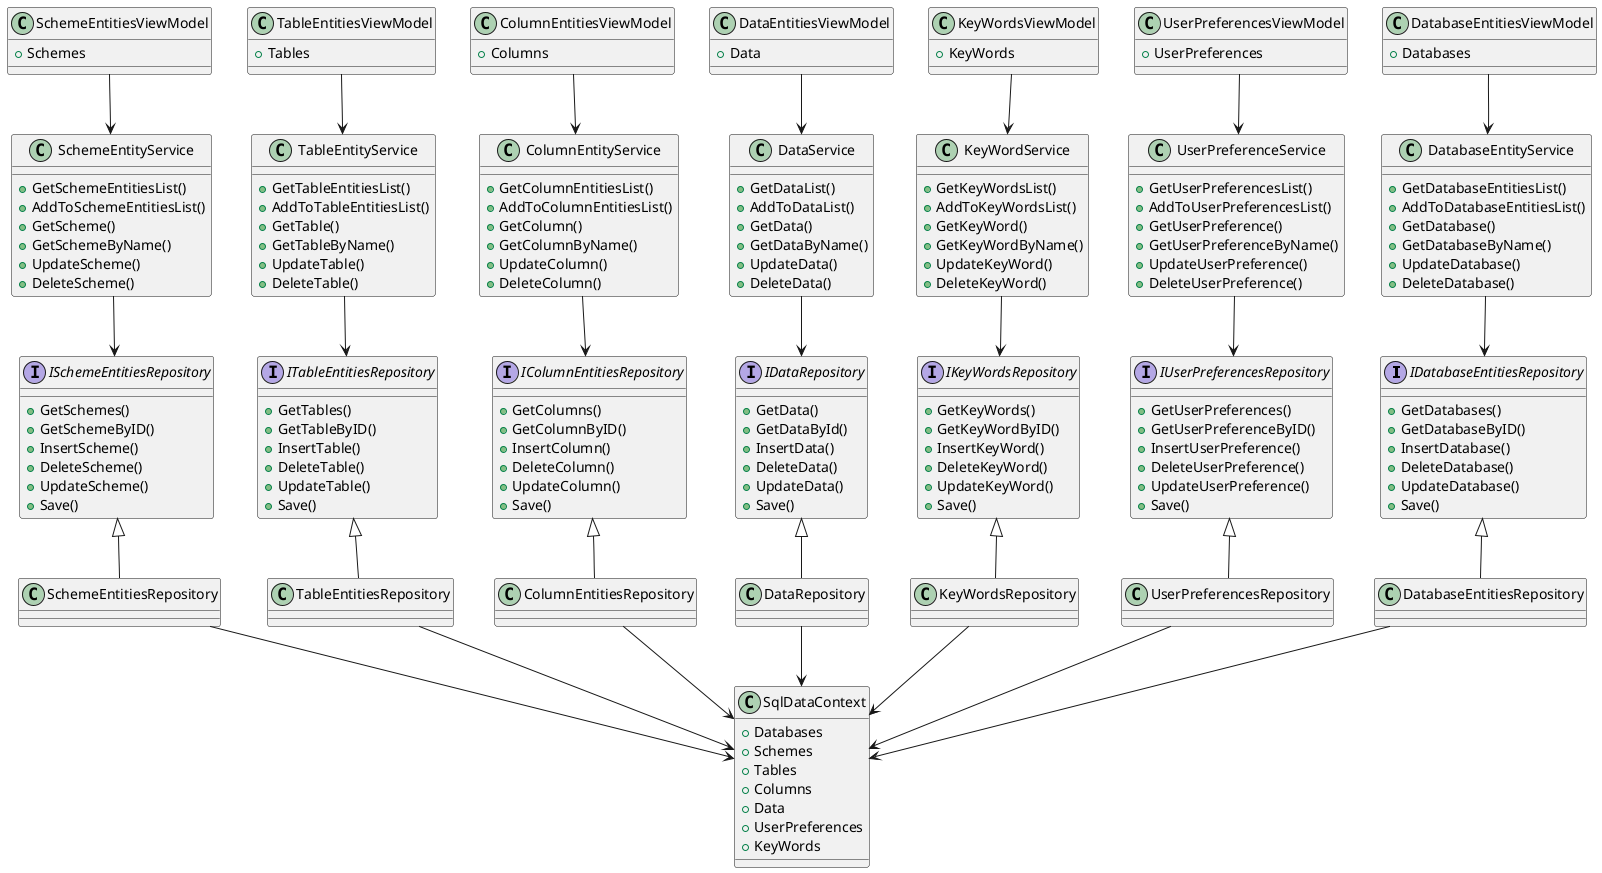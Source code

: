 @startuml Class Diagram
interface IDatabaseEntitiesRepository{
    +GetDatabases()
    +GetDatabaseByID()
    +InsertDatabase()
    +DeleteDatabase()
    +UpdateDatabase()
    +Save()
}
interface ISchemeEntitiesRepository{
    +GetSchemes()
    +GetSchemeByID()
    +InsertScheme()
    +DeleteScheme()
    +UpdateScheme()
    +Save()
}
interface ITableEntitiesRepository{
    +GetTables()
    +GetTableByID()
    +InsertTable()
    +DeleteTable()
    +UpdateTable()
    +Save()
}
interface IColumnEntitiesRepository{
    +GetColumns()
    +GetColumnByID()
    +InsertColumn()
    +DeleteColumn()
    +UpdateColumn()
    +Save()
}
interface IDataRepository{
    +GetData()
    +GetDataById()
    +InsertData()
    +DeleteData()
    +UpdateData()
    +Save()
}
interface IKeyWordsRepository{
    +GetKeyWords()
    +GetKeyWordByID()
    +InsertKeyWord()
    +DeleteKeyWord()
    +UpdateKeyWord()
    +Save()
}
interface IUserPreferencesRepository{
    +GetUserPreferences()
    +GetUserPreferenceByID()
    +InsertUserPreference()
    +DeleteUserPreference()
    +UpdateUserPreference()
    +Save()
}
class DatabaseEntitiesRepository
class SchemeEntitiesRepository
class TableEntitiesRepository
class ColumnEntitiesRepository
class DataRepository
class KeyWordsRepository
class UserPreferencesRepository
class SqlDataContext{
    +Databases
    +Schemes
    +Tables
    +Columns
    +Data
    +UserPreferences
    +KeyWords
}
class DatabaseEntityService{
    +GetDatabaseEntitiesList()
    +AddToDatabaseEntitiesList()
    +GetDatabase()
    +GetDatabaseByName()
    +UpdateDatabase()
    +DeleteDatabase()
}
class SchemeEntityService{
    +GetSchemeEntitiesList()
    +AddToSchemeEntitiesList()
    +GetScheme()
    +GetSchemeByName()
    +UpdateScheme()
    +DeleteScheme()
}
class TableEntityService{
    +GetTableEntitiesList()
    +AddToTableEntitiesList()
    +GetTable()
    +GetTableByName()
    +UpdateTable()
    +DeleteTable()
}
class ColumnEntityService{
    +GetColumnEntitiesList()
    +AddToColumnEntitiesList()
    +GetColumn()
    +GetColumnByName()
    +UpdateColumn()
    +DeleteColumn()
}
class DataService{
    +GetDataList()
    +AddToDataList()
    +GetData()
    +GetDataByName()
    +UpdateData()
    +DeleteData()
}
class KeyWordService{
    +GetKeyWordsList()
    +AddToKeyWordsList()
    +GetKeyWord()
    +GetKeyWordByName()
    +UpdateKeyWord()
    +DeleteKeyWord()
}
class UserPreferenceService{
    +GetUserPreferencesList()
    +AddToUserPreferencesList()
    +GetUserPreference()
    +GetUserPreferenceByName()
    +UpdateUserPreference()
    +DeleteUserPreference()
}

class DatabaseEntitiesViewModel{
    +Databases
}
class SchemeEntitiesViewModel{
    +Schemes
}
class TableEntitiesViewModel{
    +Tables
}
class ColumnEntitiesViewModel{
    +Columns
}
class DataEntitiesViewModel{
    +Data
}
class KeyWordsViewModel{
    +KeyWords
}
class UserPreferencesViewModel{
    +UserPreferences
}

DatabaseEntitiesViewModel --> DatabaseEntityService
DatabaseEntityService --> IDatabaseEntitiesRepository
SchemeEntitiesViewModel --> SchemeEntityService
SchemeEntityService --> ISchemeEntitiesRepository
TableEntitiesViewModel --> TableEntityService
TableEntityService --> ITableEntitiesRepository
ColumnEntitiesViewModel --> ColumnEntityService
ColumnEntityService --> IColumnEntitiesRepository
DataEntitiesViewModel --> DataService
DataService --> IDataRepository
KeyWordsViewModel --> KeyWordService
KeyWordService --> IKeyWordsRepository
UserPreferencesViewModel --> UserPreferenceService
UserPreferenceService --> IUserPreferencesRepository

IDatabaseEntitiesRepository <|-- DatabaseEntitiesRepository
ISchemeEntitiesRepository <|-- SchemeEntitiesRepository
ITableEntitiesRepository <|-- TableEntitiesRepository
IColumnEntitiesRepository <|-- ColumnEntitiesRepository
IDataRepository <|-- DataRepository
IKeyWordsRepository <|-- KeyWordsRepository
IUserPreferencesRepository <|-- UserPreferencesRepository

DatabaseEntitiesRepository --> SqlDataContext
SchemeEntitiesRepository --> SqlDataContext
TableEntitiesRepository --> SqlDataContext
ColumnEntitiesRepository --> SqlDataContext
DataRepository --> SqlDataContext
KeyWordsRepository --> SqlDataContext
UserPreferencesRepository --> SqlDataContext
@enduml